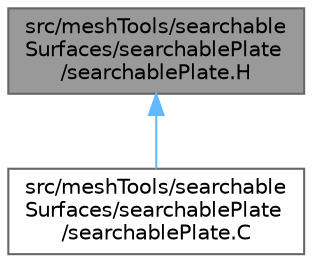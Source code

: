 digraph "src/meshTools/searchableSurfaces/searchablePlate/searchablePlate.H"
{
 // LATEX_PDF_SIZE
  bgcolor="transparent";
  edge [fontname=Helvetica,fontsize=10,labelfontname=Helvetica,labelfontsize=10];
  node [fontname=Helvetica,fontsize=10,shape=box,height=0.2,width=0.4];
  Node1 [id="Node000001",label="src/meshTools/searchable\lSurfaces/searchablePlate\l/searchablePlate.H",height=0.2,width=0.4,color="gray40", fillcolor="grey60", style="filled", fontcolor="black",tooltip=" "];
  Node1 -> Node2 [id="edge1_Node000001_Node000002",dir="back",color="steelblue1",style="solid",tooltip=" "];
  Node2 [id="Node000002",label="src/meshTools/searchable\lSurfaces/searchablePlate\l/searchablePlate.C",height=0.2,width=0.4,color="grey40", fillcolor="white", style="filled",URL="$searchablePlate_8C.html",tooltip=" "];
}
